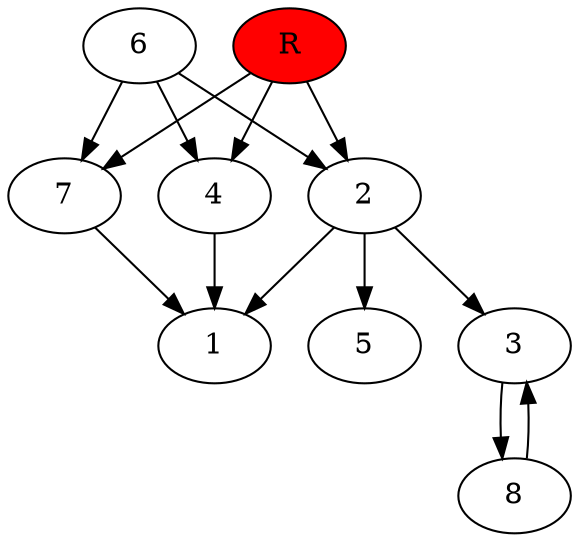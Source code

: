 digraph prb40913 {
	1
	2
	3
	4
	5
	6
	7
	8
	R [fillcolor="#ff0000" style=filled]
	2 -> 1
	2 -> 3
	2 -> 5
	3 -> 8
	4 -> 1
	6 -> 2
	6 -> 4
	6 -> 7
	7 -> 1
	8 -> 3
	R -> 2
	R -> 4
	R -> 7
}
